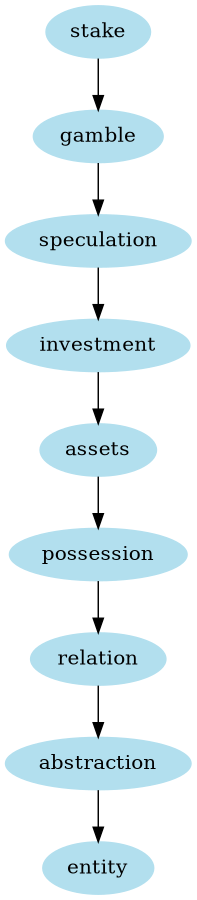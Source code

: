 digraph unix {
	node [color=lightblue2 style=filled]
	size="6,6"
	stake -> gamble
	gamble -> speculation
	speculation -> investment
	investment -> assets
	assets -> possession
	possession -> relation
	relation -> abstraction
	abstraction -> entity
}
